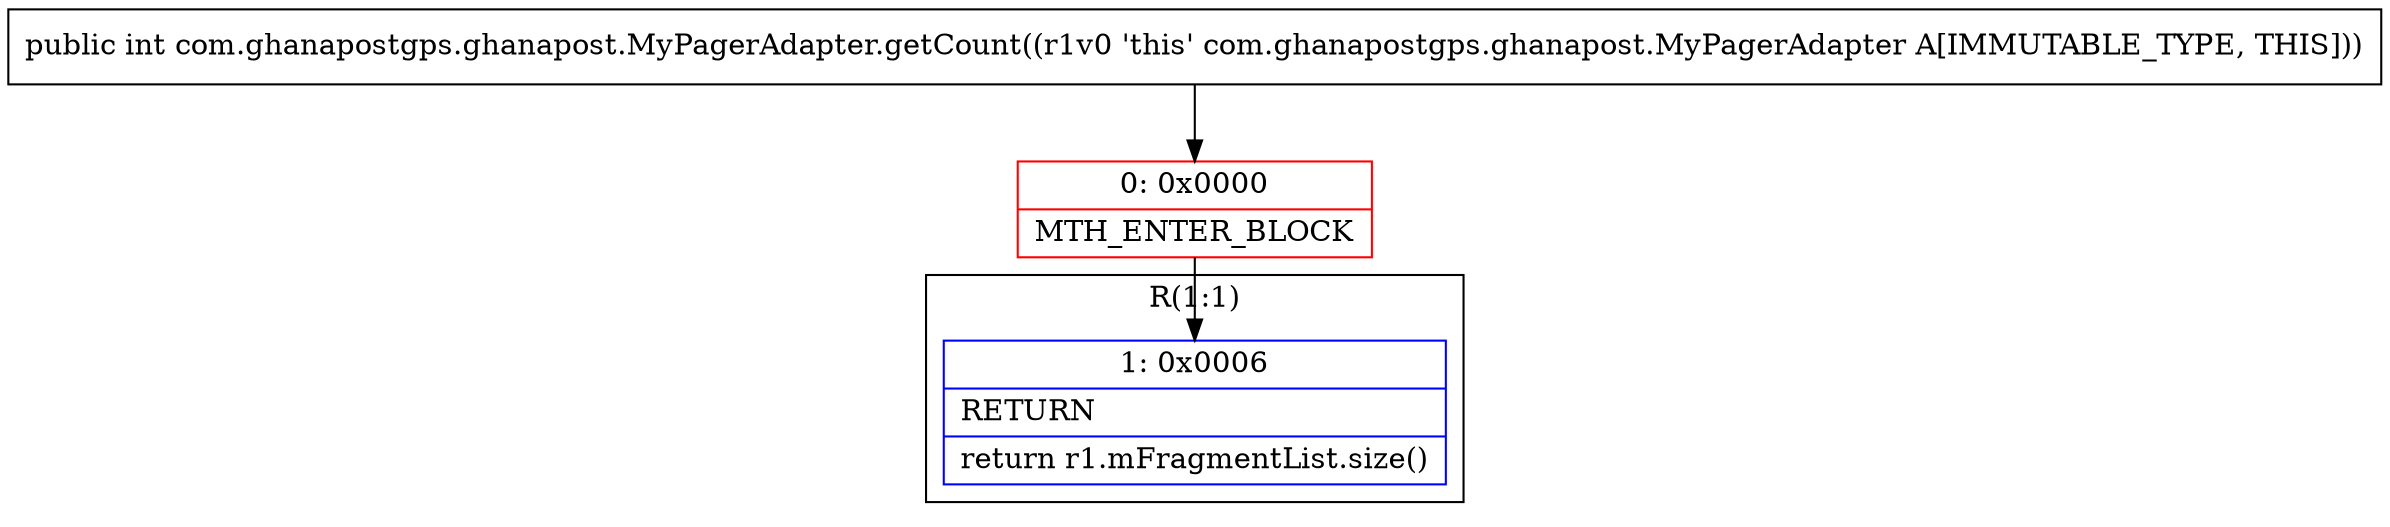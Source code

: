 digraph "CFG forcom.ghanapostgps.ghanapost.MyPagerAdapter.getCount()I" {
subgraph cluster_Region_443317123 {
label = "R(1:1)";
node [shape=record,color=blue];
Node_1 [shape=record,label="{1\:\ 0x0006|RETURN\l|return r1.mFragmentList.size()\l}"];
}
Node_0 [shape=record,color=red,label="{0\:\ 0x0000|MTH_ENTER_BLOCK\l}"];
MethodNode[shape=record,label="{public int com.ghanapostgps.ghanapost.MyPagerAdapter.getCount((r1v0 'this' com.ghanapostgps.ghanapost.MyPagerAdapter A[IMMUTABLE_TYPE, THIS])) }"];
MethodNode -> Node_0;
Node_0 -> Node_1;
}

